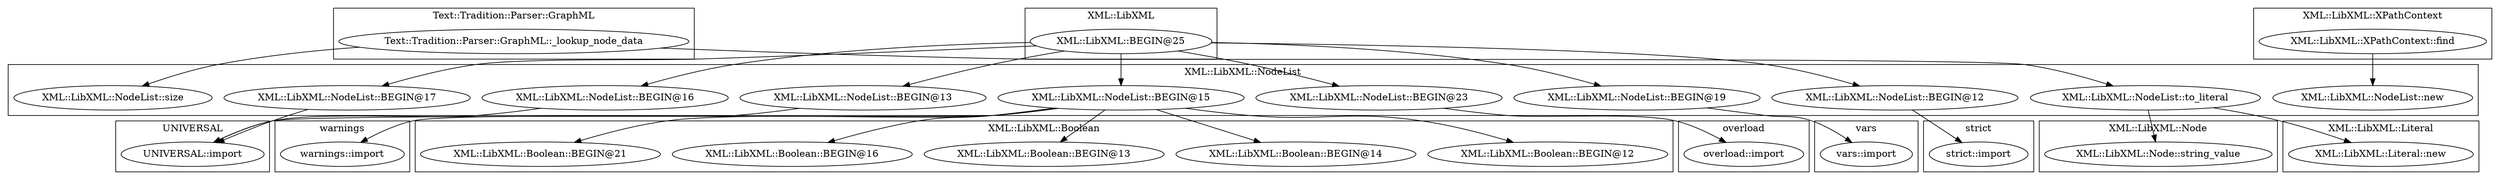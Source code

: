 digraph {
graph [overlap=false]
subgraph cluster_XML_LibXML_Node {
	label="XML::LibXML::Node";
	"XML::LibXML::Node::string_value";
}
subgraph cluster_Text_Tradition_Parser_GraphML {
	label="Text::Tradition::Parser::GraphML";
	"Text::Tradition::Parser::GraphML::_lookup_node_data";
}
subgraph cluster_UNIVERSAL {
	label="UNIVERSAL";
	"UNIVERSAL::import";
}
subgraph cluster_warnings {
	label="warnings";
	"warnings::import";
}
subgraph cluster_XML_LibXML_NodeList {
	label="XML::LibXML::NodeList";
	"XML::LibXML::NodeList::BEGIN@16";
	"XML::LibXML::NodeList::BEGIN@13";
	"XML::LibXML::NodeList::BEGIN@15";
	"XML::LibXML::NodeList::BEGIN@23";
	"XML::LibXML::NodeList::BEGIN@19";
	"XML::LibXML::NodeList::BEGIN@12";
	"XML::LibXML::NodeList::to_literal";
	"XML::LibXML::NodeList::new";
	"XML::LibXML::NodeList::BEGIN@17";
	"XML::LibXML::NodeList::size";
}
subgraph cluster_XML_LibXML {
	label="XML::LibXML";
	"XML::LibXML::BEGIN@25";
}
subgraph cluster_XML_LibXML_XPathContext {
	label="XML::LibXML::XPathContext";
	"XML::LibXML::XPathContext::find";
}
subgraph cluster_XML_LibXML_Boolean {
	label="XML::LibXML::Boolean";
	"XML::LibXML::Boolean::BEGIN@13";
	"XML::LibXML::Boolean::BEGIN@16";
	"XML::LibXML::Boolean::BEGIN@21";
	"XML::LibXML::Boolean::BEGIN@12";
	"XML::LibXML::Boolean::BEGIN@14";
}
subgraph cluster_XML_LibXML_Literal {
	label="XML::LibXML::Literal";
	"XML::LibXML::Literal::new";
}
subgraph cluster_overload {
	label="overload";
	"overload::import";
}
subgraph cluster_vars {
	label="vars";
	"vars::import";
}
subgraph cluster_strict {
	label="strict";
	"strict::import";
}
"XML::LibXML::NodeList::BEGIN@23" -> "overload::import";
"XML::LibXML::BEGIN@25" -> "XML::LibXML::NodeList::BEGIN@19";
"XML::LibXML::BEGIN@25" -> "XML::LibXML::NodeList::BEGIN@23";
"XML::LibXML::BEGIN@25" -> "XML::LibXML::NodeList::BEGIN@17";
"XML::LibXML::NodeList::BEGIN@16" -> "UNIVERSAL::import";
"XML::LibXML::NodeList::BEGIN@17" -> "UNIVERSAL::import";
"XML::LibXML::NodeList::BEGIN@15" -> "UNIVERSAL::import";
"XML::LibXML::NodeList::BEGIN@15" -> "XML::LibXML::Boolean::BEGIN@13";
"XML::LibXML::BEGIN@25" -> "XML::LibXML::NodeList::BEGIN@15";
"XML::LibXML::BEGIN@25" -> "XML::LibXML::NodeList::BEGIN@13";
"XML::LibXML::NodeList::BEGIN@12" -> "strict::import";
"Text::Tradition::Parser::GraphML::_lookup_node_data" -> "XML::LibXML::NodeList::size";
"Text::Tradition::Parser::GraphML::_lookup_node_data" -> "XML::LibXML::NodeList::to_literal";
"XML::LibXML::XPathContext::find" -> "XML::LibXML::NodeList::new";
"XML::LibXML::NodeList::BEGIN@13" -> "warnings::import";
"XML::LibXML::NodeList::BEGIN@19" -> "vars::import";
"XML::LibXML::NodeList::BEGIN@15" -> "XML::LibXML::Boolean::BEGIN@16";
"XML::LibXML::BEGIN@25" -> "XML::LibXML::NodeList::BEGIN@12";
"XML::LibXML::BEGIN@25" -> "XML::LibXML::NodeList::BEGIN@16";
"XML::LibXML::NodeList::BEGIN@15" -> "XML::LibXML::Boolean::BEGIN@12";
"XML::LibXML::NodeList::to_literal" -> "XML::LibXML::Node::string_value";
"XML::LibXML::NodeList::BEGIN@15" -> "XML::LibXML::Boolean::BEGIN@21";
"XML::LibXML::NodeList::to_literal" -> "XML::LibXML::Literal::new";
"XML::LibXML::NodeList::BEGIN@15" -> "XML::LibXML::Boolean::BEGIN@14";
}
